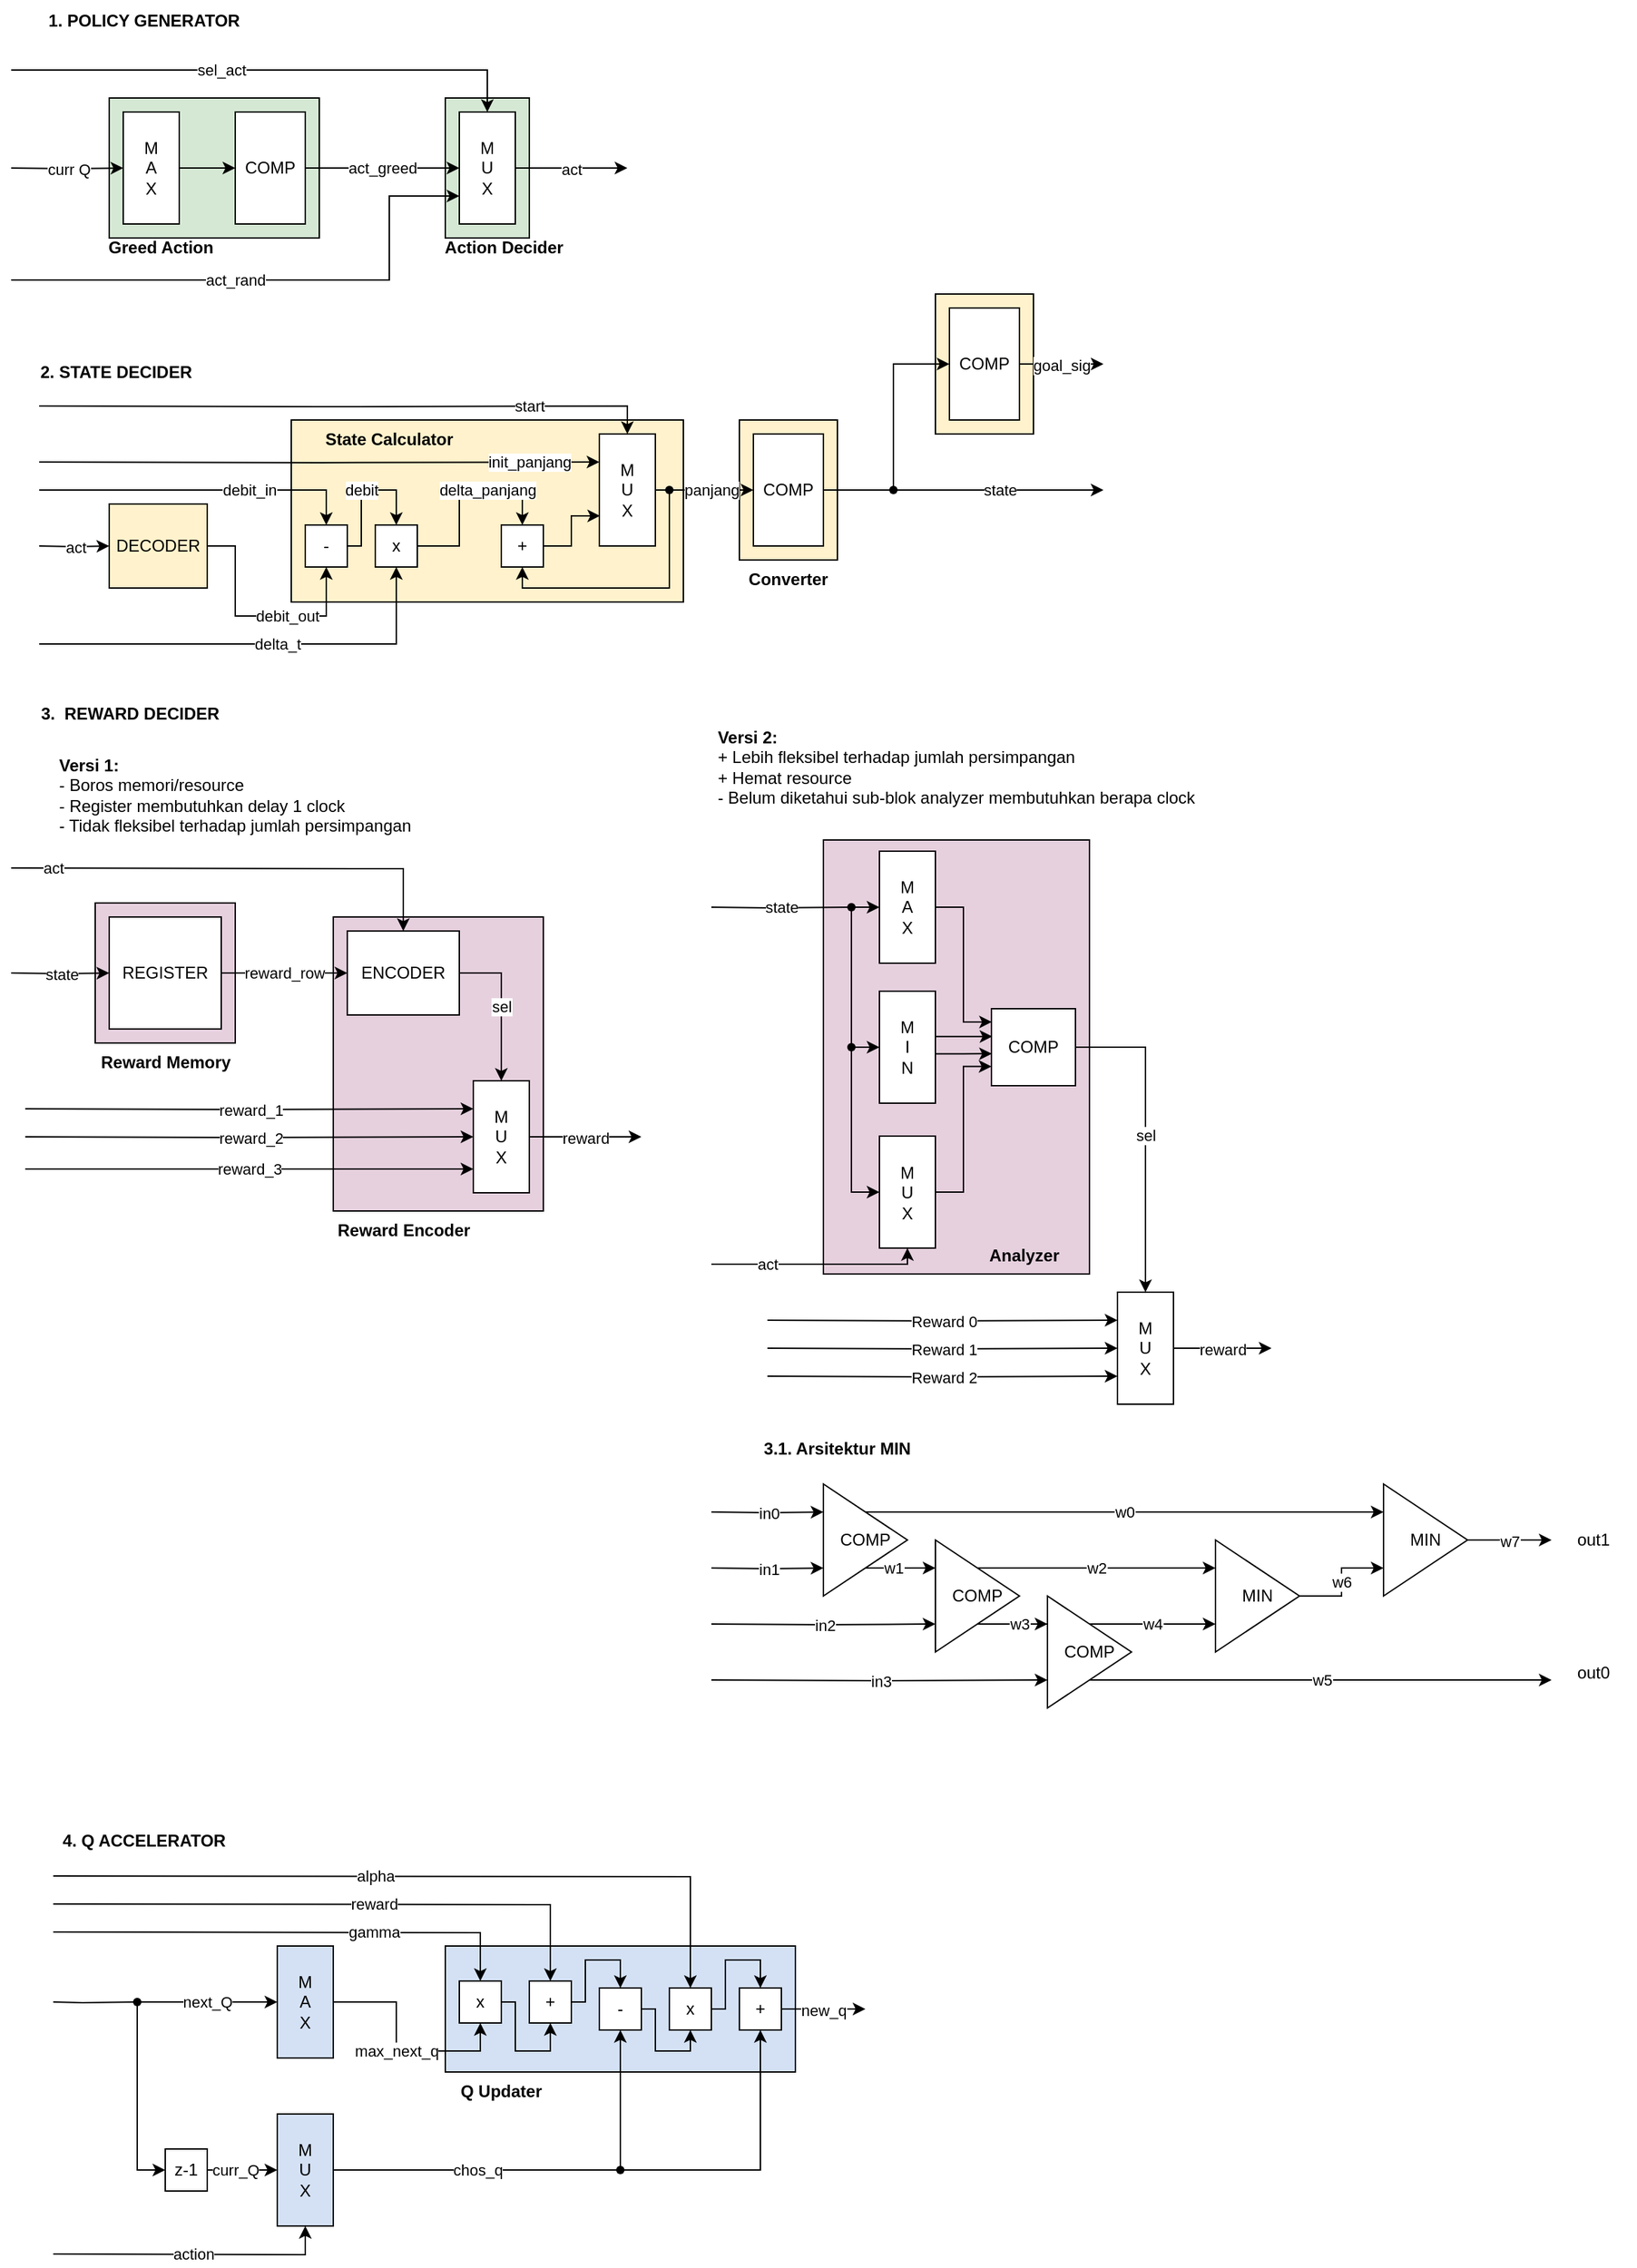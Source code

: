<mxfile version="16.6.5" type="github" pages="2">
  <diagram id="ibiOQKyL-mADjhCVZYJ8" name="Sub-System">
    <mxGraphModel dx="1065" dy="456" grid="1" gridSize="10" guides="1" tooltips="1" connect="1" arrows="1" fold="1" page="1" pageScale="1" pageWidth="850" pageHeight="1100" math="0" shadow="0">
      <root>
        <mxCell id="0" />
        <mxCell id="1" parent="0" />
        <mxCell id="RxYKYdI8n64CIUrCkolP-7" value="" style="rounded=0;whiteSpace=wrap;html=1;fillColor=#FFF2CC;" vertex="1" parent="1">
          <mxGeometry x="680" y="250" width="70" height="100" as="geometry" />
        </mxCell>
        <mxCell id="RxYKYdI8n64CIUrCkolP-11" value="goal_sig" style="edgeStyle=orthogonalEdgeStyle;rounded=0;orthogonalLoop=1;jettySize=auto;html=1;" edge="1" parent="1" source="RxYKYdI8n64CIUrCkolP-8">
          <mxGeometry relative="1" as="geometry">
            <mxPoint x="800" y="300" as="targetPoint" />
          </mxGeometry>
        </mxCell>
        <mxCell id="RxYKYdI8n64CIUrCkolP-8" value="COMP" style="rounded=0;whiteSpace=wrap;html=1;" vertex="1" parent="1">
          <mxGeometry x="690" y="260" width="50" height="80" as="geometry" />
        </mxCell>
        <mxCell id="8x604wCygLvyvU7YE64j-14" value="" style="rounded=0;whiteSpace=wrap;html=1;fillColor=#E6D0DE;" parent="1" vertex="1">
          <mxGeometry x="600" y="640" width="190" height="310" as="geometry" />
        </mxCell>
        <mxCell id="8Y_S_hFf_7bJ75hY1ZtG-148" value="" style="rounded=0;whiteSpace=wrap;html=1;fillColor=#D4E1F5;" parent="1" vertex="1">
          <mxGeometry x="330" y="1430" width="250" height="90" as="geometry" />
        </mxCell>
        <mxCell id="8Y_S_hFf_7bJ75hY1ZtG-110" value="" style="rounded=0;whiteSpace=wrap;html=1;fillColor=#E6D0DE;" parent="1" vertex="1">
          <mxGeometry x="250" y="695" width="150" height="210" as="geometry" />
        </mxCell>
        <mxCell id="8Y_S_hFf_7bJ75hY1ZtG-94" value="" style="rounded=0;whiteSpace=wrap;html=1;fillColor=#E6D0DE;" parent="1" vertex="1">
          <mxGeometry x="80" y="685" width="100" height="100" as="geometry" />
        </mxCell>
        <mxCell id="8Y_S_hFf_7bJ75hY1ZtG-90" value="" style="rounded=0;whiteSpace=wrap;html=1;fillColor=#FFF2CC;" parent="1" vertex="1">
          <mxGeometry x="540" y="340" width="70" height="100" as="geometry" />
        </mxCell>
        <mxCell id="8Y_S_hFf_7bJ75hY1ZtG-87" value="" style="rounded=0;whiteSpace=wrap;html=1;fillColor=#FFF2CC;" parent="1" vertex="1">
          <mxGeometry x="220" y="340" width="280" height="130" as="geometry" />
        </mxCell>
        <mxCell id="8Y_S_hFf_7bJ75hY1ZtG-8" value="" style="rounded=0;whiteSpace=wrap;html=1;fillColor=#D5E8D4;" parent="1" vertex="1">
          <mxGeometry x="330" y="110" width="60" height="100" as="geometry" />
        </mxCell>
        <mxCell id="8Y_S_hFf_7bJ75hY1ZtG-7" value="" style="rounded=0;whiteSpace=wrap;html=1;fillColor=#D5E8D4;" parent="1" vertex="1">
          <mxGeometry x="90" y="110" width="150" height="100" as="geometry" />
        </mxCell>
        <mxCell id="8Y_S_hFf_7bJ75hY1ZtG-1" value="1. POLICY GENERATOR" style="text;html=1;strokeColor=none;fillColor=none;align=center;verticalAlign=middle;whiteSpace=wrap;rounded=0;fontStyle=1" parent="1" vertex="1">
          <mxGeometry x="40" y="40" width="150" height="30" as="geometry" />
        </mxCell>
        <mxCell id="8Y_S_hFf_7bJ75hY1ZtG-5" value="" style="edgeStyle=orthogonalEdgeStyle;rounded=0;orthogonalLoop=1;jettySize=auto;html=1;" parent="1" source="8Y_S_hFf_7bJ75hY1ZtG-2" target="8Y_S_hFf_7bJ75hY1ZtG-3" edge="1">
          <mxGeometry relative="1" as="geometry" />
        </mxCell>
        <mxCell id="8Y_S_hFf_7bJ75hY1ZtG-2" value="M&lt;br&gt;A&lt;br&gt;X" style="rounded=0;whiteSpace=wrap;html=1;" parent="1" vertex="1">
          <mxGeometry x="100" y="120" width="40" height="80" as="geometry" />
        </mxCell>
        <mxCell id="8Y_S_hFf_7bJ75hY1ZtG-6" value="act_greed" style="edgeStyle=orthogonalEdgeStyle;rounded=0;orthogonalLoop=1;jettySize=auto;html=1;" parent="1" source="8Y_S_hFf_7bJ75hY1ZtG-3" target="8Y_S_hFf_7bJ75hY1ZtG-4" edge="1">
          <mxGeometry relative="1" as="geometry" />
        </mxCell>
        <mxCell id="8Y_S_hFf_7bJ75hY1ZtG-3" value="COMP" style="rounded=0;whiteSpace=wrap;html=1;" parent="1" vertex="1">
          <mxGeometry x="180" y="120" width="50" height="80" as="geometry" />
        </mxCell>
        <mxCell id="8Y_S_hFf_7bJ75hY1ZtG-14" value="act" style="edgeStyle=orthogonalEdgeStyle;rounded=0;orthogonalLoop=1;jettySize=auto;html=1;" parent="1" source="8Y_S_hFf_7bJ75hY1ZtG-4" edge="1">
          <mxGeometry relative="1" as="geometry">
            <mxPoint x="460" y="160" as="targetPoint" />
          </mxGeometry>
        </mxCell>
        <mxCell id="8Y_S_hFf_7bJ75hY1ZtG-4" value="M&lt;br&gt;U&lt;br&gt;X" style="rounded=0;whiteSpace=wrap;html=1;" parent="1" vertex="1">
          <mxGeometry x="340" y="120" width="40" height="80" as="geometry" />
        </mxCell>
        <mxCell id="8Y_S_hFf_7bJ75hY1ZtG-11" value="curr Q" style="edgeStyle=orthogonalEdgeStyle;rounded=0;orthogonalLoop=1;jettySize=auto;html=1;entryX=0;entryY=0.5;entryDx=0;entryDy=0;" parent="1" target="8Y_S_hFf_7bJ75hY1ZtG-2" edge="1">
          <mxGeometry relative="1" as="geometry">
            <mxPoint x="20" y="160" as="sourcePoint" />
          </mxGeometry>
        </mxCell>
        <mxCell id="8Y_S_hFf_7bJ75hY1ZtG-15" value="&lt;b&gt;Greed Action&lt;/b&gt;" style="text;html=1;strokeColor=none;fillColor=none;align=center;verticalAlign=middle;whiteSpace=wrap;rounded=0;" parent="1" vertex="1">
          <mxGeometry x="87" y="204" width="80" height="26" as="geometry" />
        </mxCell>
        <mxCell id="8Y_S_hFf_7bJ75hY1ZtG-16" value="&lt;b&gt;Action Decider&lt;/b&gt;" style="text;html=1;strokeColor=none;fillColor=none;align=center;verticalAlign=middle;whiteSpace=wrap;rounded=0;" parent="1" vertex="1">
          <mxGeometry x="322" y="203" width="100" height="27" as="geometry" />
        </mxCell>
        <mxCell id="8Y_S_hFf_7bJ75hY1ZtG-18" value="sel_act" style="edgeStyle=orthogonalEdgeStyle;rounded=0;orthogonalLoop=1;jettySize=auto;html=1;entryX=0.5;entryY=0;entryDx=0;entryDy=0;" parent="1" target="8Y_S_hFf_7bJ75hY1ZtG-4" edge="1">
          <mxGeometry x="-0.189" relative="1" as="geometry">
            <mxPoint x="20" y="90" as="sourcePoint" />
            <Array as="points">
              <mxPoint x="20" y="90" />
              <mxPoint x="360" y="90" />
            </Array>
            <mxPoint as="offset" />
          </mxGeometry>
        </mxCell>
        <mxCell id="8Y_S_hFf_7bJ75hY1ZtG-20" value="act_rand" style="edgeStyle=orthogonalEdgeStyle;rounded=0;orthogonalLoop=1;jettySize=auto;html=1;entryX=0;entryY=0.75;entryDx=0;entryDy=0;" parent="1" target="8Y_S_hFf_7bJ75hY1ZtG-4" edge="1">
          <mxGeometry x="-0.158" relative="1" as="geometry">
            <mxPoint x="20" y="240" as="sourcePoint" />
            <Array as="points">
              <mxPoint x="20" y="240" />
              <mxPoint x="290" y="240" />
              <mxPoint x="290" y="180" />
            </Array>
            <mxPoint as="offset" />
          </mxGeometry>
        </mxCell>
        <mxCell id="8Y_S_hFf_7bJ75hY1ZtG-24" value="2. STATE DECIDER" style="text;html=1;strokeColor=none;fillColor=none;align=center;verticalAlign=middle;whiteSpace=wrap;rounded=0;fontStyle=1" parent="1" vertex="1">
          <mxGeometry x="20" y="291" width="150" height="30" as="geometry" />
        </mxCell>
        <mxCell id="8Y_S_hFf_7bJ75hY1ZtG-39" value="debit_out" style="edgeStyle=orthogonalEdgeStyle;rounded=0;orthogonalLoop=1;jettySize=auto;html=1;entryX=0.5;entryY=1;entryDx=0;entryDy=0;" parent="1" source="8Y_S_hFf_7bJ75hY1ZtG-36" target="8Y_S_hFf_7bJ75hY1ZtG-38" edge="1">
          <mxGeometry x="0.25" relative="1" as="geometry">
            <Array as="points">
              <mxPoint x="180" y="430" />
              <mxPoint x="180" y="480" />
              <mxPoint x="245" y="480" />
            </Array>
            <mxPoint as="offset" />
          </mxGeometry>
        </mxCell>
        <mxCell id="8Y_S_hFf_7bJ75hY1ZtG-36" value="DECODER" style="rounded=0;whiteSpace=wrap;html=1;fillColor=#FFF2CC;" parent="1" vertex="1">
          <mxGeometry x="90" y="400" width="70" height="60" as="geometry" />
        </mxCell>
        <mxCell id="8Y_S_hFf_7bJ75hY1ZtG-54" value="delta_panjang" style="edgeStyle=orthogonalEdgeStyle;rounded=0;orthogonalLoop=1;jettySize=auto;html=1;entryX=0.5;entryY=0;entryDx=0;entryDy=0;" parent="1" source="8Y_S_hFf_7bJ75hY1ZtG-37" target="8Y_S_hFf_7bJ75hY1ZtG-53" edge="1">
          <mxGeometry x="0.286" relative="1" as="geometry">
            <Array as="points">
              <mxPoint x="340" y="430" />
              <mxPoint x="340" y="390" />
              <mxPoint x="385" y="390" />
            </Array>
            <mxPoint as="offset" />
          </mxGeometry>
        </mxCell>
        <mxCell id="8Y_S_hFf_7bJ75hY1ZtG-37" value="x" style="rounded=0;whiteSpace=wrap;html=1;fillColor=#FFFFFF;" parent="1" vertex="1">
          <mxGeometry x="280" y="415" width="30" height="30" as="geometry" />
        </mxCell>
        <mxCell id="8Y_S_hFf_7bJ75hY1ZtG-42" value="debit" style="edgeStyle=orthogonalEdgeStyle;rounded=0;orthogonalLoop=1;jettySize=auto;html=1;" parent="1" source="8Y_S_hFf_7bJ75hY1ZtG-38" target="8Y_S_hFf_7bJ75hY1ZtG-37" edge="1">
          <mxGeometry relative="1" as="geometry">
            <Array as="points">
              <mxPoint x="270" y="430" />
              <mxPoint x="270" y="390" />
              <mxPoint x="295" y="390" />
            </Array>
          </mxGeometry>
        </mxCell>
        <mxCell id="8Y_S_hFf_7bJ75hY1ZtG-38" value="-" style="rounded=0;whiteSpace=wrap;html=1;fillColor=#FFFFFF;" parent="1" vertex="1">
          <mxGeometry x="230" y="415" width="30" height="30" as="geometry" />
        </mxCell>
        <mxCell id="8Y_S_hFf_7bJ75hY1ZtG-41" value="debit_in" style="edgeStyle=orthogonalEdgeStyle;rounded=0;orthogonalLoop=1;jettySize=auto;html=1;entryX=0.5;entryY=0;entryDx=0;entryDy=0;" parent="1" target="8Y_S_hFf_7bJ75hY1ZtG-38" edge="1">
          <mxGeometry x="0.304" relative="1" as="geometry">
            <mxPoint x="40" y="390" as="sourcePoint" />
            <mxPoint x="245" y="400" as="targetPoint" />
            <Array as="points">
              <mxPoint x="40" y="390" />
              <mxPoint x="245" y="390" />
            </Array>
            <mxPoint as="offset" />
          </mxGeometry>
        </mxCell>
        <mxCell id="8Y_S_hFf_7bJ75hY1ZtG-44" value="delta_t" style="edgeStyle=orthogonalEdgeStyle;rounded=0;orthogonalLoop=1;jettySize=auto;html=1;entryX=0.5;entryY=1;entryDx=0;entryDy=0;" parent="1" target="8Y_S_hFf_7bJ75hY1ZtG-37" edge="1">
          <mxGeometry x="0.097" relative="1" as="geometry">
            <mxPoint x="40" y="500" as="sourcePoint" />
            <Array as="points">
              <mxPoint x="40" y="500" />
              <mxPoint x="295" y="500" />
            </Array>
            <mxPoint as="offset" />
          </mxGeometry>
        </mxCell>
        <mxCell id="8Y_S_hFf_7bJ75hY1ZtG-57" value="" style="edgeStyle=orthogonalEdgeStyle;rounded=0;orthogonalLoop=1;jettySize=auto;html=1;endArrow=none;html=1;rounded=0;exitX=1;exitY=0.5;exitDx=0;exitDy=0;" parent="1" source="8Y_S_hFf_7bJ75hY1ZtG-45" target="8Y_S_hFf_7bJ75hY1ZtG-56" edge="1">
          <mxGeometry x="0.429" relative="1" as="geometry">
            <mxPoint x="466" y="390.012" as="sourcePoint" />
            <mxPoint x="511" y="390" as="targetPoint" />
            <mxPoint as="offset" />
          </mxGeometry>
        </mxCell>
        <mxCell id="8Y_S_hFf_7bJ75hY1ZtG-45" value="M&lt;br&gt;U&lt;br&gt;X" style="rounded=0;whiteSpace=wrap;html=1;fillColor=#FFFFFF;" parent="1" vertex="1">
          <mxGeometry x="440" y="350" width="40" height="80" as="geometry" />
        </mxCell>
        <mxCell id="8Y_S_hFf_7bJ75hY1ZtG-48" value="init_panjang" style="edgeStyle=orthogonalEdgeStyle;rounded=0;orthogonalLoop=1;jettySize=auto;html=1;entryX=0;entryY=0.25;entryDx=0;entryDy=0;" parent="1" target="8Y_S_hFf_7bJ75hY1ZtG-45" edge="1">
          <mxGeometry x="0.75" relative="1" as="geometry">
            <mxPoint x="40" y="370" as="sourcePoint" />
            <mxPoint as="offset" />
          </mxGeometry>
        </mxCell>
        <mxCell id="8Y_S_hFf_7bJ75hY1ZtG-50" value="act" style="edgeStyle=orthogonalEdgeStyle;rounded=0;orthogonalLoop=1;jettySize=auto;html=1;" parent="1" target="8Y_S_hFf_7bJ75hY1ZtG-36" edge="1">
          <mxGeometry relative="1" as="geometry">
            <mxPoint x="40.0" y="430" as="sourcePoint" />
          </mxGeometry>
        </mxCell>
        <mxCell id="8Y_S_hFf_7bJ75hY1ZtG-52" value="start" style="edgeStyle=orthogonalEdgeStyle;rounded=0;orthogonalLoop=1;jettySize=auto;html=1;entryX=0.5;entryY=0;entryDx=0;entryDy=0;" parent="1" target="8Y_S_hFf_7bJ75hY1ZtG-45" edge="1">
          <mxGeometry x="0.591" relative="1" as="geometry">
            <mxPoint x="40" y="330" as="sourcePoint" />
            <mxPoint as="offset" />
          </mxGeometry>
        </mxCell>
        <mxCell id="8Y_S_hFf_7bJ75hY1ZtG-66" style="edgeStyle=orthogonalEdgeStyle;rounded=0;orthogonalLoop=1;jettySize=auto;html=1;entryX=0.013;entryY=0.731;entryDx=0;entryDy=0;entryPerimeter=0;" parent="1" source="8Y_S_hFf_7bJ75hY1ZtG-53" target="8Y_S_hFf_7bJ75hY1ZtG-45" edge="1">
          <mxGeometry relative="1" as="geometry">
            <Array as="points">
              <mxPoint x="420" y="430" />
              <mxPoint x="420" y="408" />
            </Array>
          </mxGeometry>
        </mxCell>
        <mxCell id="8Y_S_hFf_7bJ75hY1ZtG-53" value="+" style="rounded=0;whiteSpace=wrap;html=1;fillColor=#FFFFFF;" parent="1" vertex="1">
          <mxGeometry x="370" y="415" width="30" height="30" as="geometry" />
        </mxCell>
        <mxCell id="8Y_S_hFf_7bJ75hY1ZtG-58" style="edgeStyle=orthogonalEdgeStyle;rounded=0;orthogonalLoop=1;jettySize=auto;html=1;entryX=0.5;entryY=1;entryDx=0;entryDy=0;" parent="1" source="8Y_S_hFf_7bJ75hY1ZtG-56" target="8Y_S_hFf_7bJ75hY1ZtG-53" edge="1">
          <mxGeometry relative="1" as="geometry">
            <Array as="points">
              <mxPoint x="490" y="460" />
              <mxPoint x="385" y="460" />
            </Array>
          </mxGeometry>
        </mxCell>
        <mxCell id="8Y_S_hFf_7bJ75hY1ZtG-59" value="panjang" style="edgeStyle=orthogonalEdgeStyle;rounded=0;orthogonalLoop=1;jettySize=auto;html=1;entryX=0;entryY=0.5;entryDx=0;entryDy=0;" parent="1" source="8Y_S_hFf_7bJ75hY1ZtG-56" target="8Y_S_hFf_7bJ75hY1ZtG-89" edge="1">
          <mxGeometry relative="1" as="geometry">
            <mxPoint x="560" y="390" as="targetPoint" />
            <mxPoint as="offset" />
          </mxGeometry>
        </mxCell>
        <mxCell id="8Y_S_hFf_7bJ75hY1ZtG-56" value="" style="shape=waypoint;sketch=0;fillStyle=solid;size=6;pointerEvents=1;points=[];fillColor=none;resizable=0;rotatable=0;perimeter=centerPerimeter;snapToPoint=1;" parent="1" vertex="1">
          <mxGeometry x="470" y="370" width="40" height="40" as="geometry" />
        </mxCell>
        <mxCell id="8Y_S_hFf_7bJ75hY1ZtG-86" value="3.&amp;nbsp; REWARD DECIDER" style="text;html=1;strokeColor=none;fillColor=none;align=center;verticalAlign=middle;whiteSpace=wrap;rounded=0;fontStyle=1" parent="1" vertex="1">
          <mxGeometry x="30" y="535" width="150" height="30" as="geometry" />
        </mxCell>
        <mxCell id="8Y_S_hFf_7bJ75hY1ZtG-88" value="&lt;b&gt;State Calculator&lt;/b&gt;" style="text;html=1;strokeColor=none;fillColor=none;align=center;verticalAlign=middle;whiteSpace=wrap;rounded=0;" parent="1" vertex="1">
          <mxGeometry x="220" y="340" width="140" height="27" as="geometry" />
        </mxCell>
        <mxCell id="8Y_S_hFf_7bJ75hY1ZtG-91" value="state" style="edgeStyle=orthogonalEdgeStyle;rounded=0;orthogonalLoop=1;jettySize=auto;html=1;startArrow=none;" parent="1" source="RxYKYdI8n64CIUrCkolP-1" edge="1">
          <mxGeometry relative="1" as="geometry">
            <mxPoint x="800" y="390" as="targetPoint" />
          </mxGeometry>
        </mxCell>
        <mxCell id="8Y_S_hFf_7bJ75hY1ZtG-89" value="COMP" style="rounded=0;whiteSpace=wrap;html=1;" parent="1" vertex="1">
          <mxGeometry x="550" y="350" width="50" height="80" as="geometry" />
        </mxCell>
        <mxCell id="8Y_S_hFf_7bJ75hY1ZtG-92" value="&lt;b&gt;Converter&lt;/b&gt;" style="text;html=1;strokeColor=none;fillColor=none;align=center;verticalAlign=middle;whiteSpace=wrap;rounded=0;" parent="1" vertex="1">
          <mxGeometry x="540" y="440" width="70" height="27" as="geometry" />
        </mxCell>
        <mxCell id="8Y_S_hFf_7bJ75hY1ZtG-99" value="reward_row" style="edgeStyle=orthogonalEdgeStyle;rounded=0;orthogonalLoop=1;jettySize=auto;html=1;entryX=0;entryY=0.5;entryDx=0;entryDy=0;" parent="1" source="8Y_S_hFf_7bJ75hY1ZtG-93" target="8Y_S_hFf_7bJ75hY1ZtG-98" edge="1">
          <mxGeometry relative="1" as="geometry" />
        </mxCell>
        <mxCell id="8Y_S_hFf_7bJ75hY1ZtG-93" value="REGISTER" style="rounded=0;whiteSpace=wrap;html=1;fillColor=#FFFFFF;" parent="1" vertex="1">
          <mxGeometry x="90" y="695" width="80" height="80" as="geometry" />
        </mxCell>
        <mxCell id="8Y_S_hFf_7bJ75hY1ZtG-95" value="&lt;b&gt;Reward Memory&lt;/b&gt;" style="text;html=1;strokeColor=none;fillColor=none;align=center;verticalAlign=middle;whiteSpace=wrap;rounded=0;" parent="1" vertex="1">
          <mxGeometry x="76.5" y="785" width="107" height="27" as="geometry" />
        </mxCell>
        <mxCell id="8Y_S_hFf_7bJ75hY1ZtG-97" value="state" style="edgeStyle=orthogonalEdgeStyle;rounded=0;orthogonalLoop=1;jettySize=auto;html=1;entryX=0;entryY=0.5;entryDx=0;entryDy=0;" parent="1" target="8Y_S_hFf_7bJ75hY1ZtG-93" edge="1">
          <mxGeometry relative="1" as="geometry">
            <mxPoint x="20" y="735" as="sourcePoint" />
          </mxGeometry>
        </mxCell>
        <mxCell id="8Y_S_hFf_7bJ75hY1ZtG-102" value="sel" style="edgeStyle=orthogonalEdgeStyle;rounded=0;orthogonalLoop=1;jettySize=auto;html=1;entryX=0.5;entryY=0;entryDx=0;entryDy=0;" parent="1" source="8Y_S_hFf_7bJ75hY1ZtG-98" target="8Y_S_hFf_7bJ75hY1ZtG-101" edge="1">
          <mxGeometry relative="1" as="geometry" />
        </mxCell>
        <mxCell id="8Y_S_hFf_7bJ75hY1ZtG-98" value="ENCODER" style="rounded=0;whiteSpace=wrap;html=1;fillColor=#FFFFFF;" parent="1" vertex="1">
          <mxGeometry x="260" y="705" width="80" height="60" as="geometry" />
        </mxCell>
        <mxCell id="8Y_S_hFf_7bJ75hY1ZtG-109" value="reward" style="edgeStyle=orthogonalEdgeStyle;rounded=0;orthogonalLoop=1;jettySize=auto;html=1;" parent="1" source="8Y_S_hFf_7bJ75hY1ZtG-101" edge="1">
          <mxGeometry relative="1" as="geometry">
            <mxPoint x="470" y="852" as="targetPoint" />
          </mxGeometry>
        </mxCell>
        <mxCell id="8Y_S_hFf_7bJ75hY1ZtG-101" value="M&lt;br&gt;U&lt;br&gt;X" style="rounded=0;whiteSpace=wrap;html=1;fillColor=#FFFFFF;" parent="1" vertex="1">
          <mxGeometry x="350" y="812" width="40" height="80" as="geometry" />
        </mxCell>
        <mxCell id="8Y_S_hFf_7bJ75hY1ZtG-105" value="reward_1" style="edgeStyle=orthogonalEdgeStyle;rounded=0;orthogonalLoop=1;jettySize=auto;html=1;entryX=0;entryY=0.25;entryDx=0;entryDy=0;exitX=0.418;exitY=0.418;exitDx=0;exitDy=0;exitPerimeter=0;" parent="1" target="8Y_S_hFf_7bJ75hY1ZtG-101" edge="1">
          <mxGeometry relative="1" as="geometry">
            <mxPoint x="30" y="832" as="sourcePoint" />
          </mxGeometry>
        </mxCell>
        <mxCell id="8Y_S_hFf_7bJ75hY1ZtG-106" value="reward_2" style="edgeStyle=orthogonalEdgeStyle;rounded=0;orthogonalLoop=1;jettySize=auto;html=1;entryX=0;entryY=0.5;entryDx=0;entryDy=0;" parent="1" target="8Y_S_hFf_7bJ75hY1ZtG-101" edge="1">
          <mxGeometry relative="1" as="geometry">
            <mxPoint x="30" y="852" as="sourcePoint" />
            <mxPoint x="320" y="852" as="targetPoint" />
          </mxGeometry>
        </mxCell>
        <mxCell id="8Y_S_hFf_7bJ75hY1ZtG-108" value="reward_3" style="edgeStyle=orthogonalEdgeStyle;rounded=0;orthogonalLoop=1;jettySize=auto;html=1;" parent="1" edge="1">
          <mxGeometry relative="1" as="geometry">
            <mxPoint x="30" y="875" as="sourcePoint" />
            <mxPoint x="350" y="875" as="targetPoint" />
          </mxGeometry>
        </mxCell>
        <mxCell id="8Y_S_hFf_7bJ75hY1ZtG-111" value="&lt;b&gt;Reward Encoder&lt;/b&gt;" style="text;html=1;strokeColor=none;fillColor=none;align=center;verticalAlign=middle;whiteSpace=wrap;rounded=0;" parent="1" vertex="1">
          <mxGeometry x="246.5" y="905" width="107" height="27" as="geometry" />
        </mxCell>
        <mxCell id="8Y_S_hFf_7bJ75hY1ZtG-114" value="act" style="edgeStyle=orthogonalEdgeStyle;rounded=0;orthogonalLoop=1;jettySize=auto;html=1;" parent="1" target="8Y_S_hFf_7bJ75hY1ZtG-98" edge="1">
          <mxGeometry x="-0.815" relative="1" as="geometry">
            <mxPoint x="20" y="660" as="sourcePoint" />
            <mxPoint as="offset" />
          </mxGeometry>
        </mxCell>
        <mxCell id="8Y_S_hFf_7bJ75hY1ZtG-115" value="4. Q ACCELERATOR" style="text;html=1;strokeColor=none;fillColor=none;align=center;verticalAlign=middle;whiteSpace=wrap;rounded=0;fontStyle=1" parent="1" vertex="1">
          <mxGeometry x="40" y="1340" width="150" height="30" as="geometry" />
        </mxCell>
        <mxCell id="8Y_S_hFf_7bJ75hY1ZtG-126" value="max_next_q" style="edgeStyle=orthogonalEdgeStyle;rounded=0;orthogonalLoop=1;jettySize=auto;html=1;entryX=0.5;entryY=1;entryDx=0;entryDy=0;" parent="1" source="8Y_S_hFf_7bJ75hY1ZtG-117" target="8Y_S_hFf_7bJ75hY1ZtG-124" edge="1">
          <mxGeometry relative="1" as="geometry" />
        </mxCell>
        <mxCell id="8Y_S_hFf_7bJ75hY1ZtG-117" value="M&lt;br&gt;A&lt;br&gt;X" style="rounded=0;whiteSpace=wrap;html=1;fillColor=#D4E1F5;" parent="1" vertex="1">
          <mxGeometry x="210" y="1430" width="40" height="80" as="geometry" />
        </mxCell>
        <mxCell id="8Y_S_hFf_7bJ75hY1ZtG-135" value="" style="edgeStyle=orthogonalEdgeStyle;rounded=0;orthogonalLoop=1;jettySize=auto;html=1;entryX=0.5;entryY=1;entryDx=0;entryDy=0;startArrow=none;" parent="1" source="8Y_S_hFf_7bJ75hY1ZtG-143" target="8Y_S_hFf_7bJ75hY1ZtG-133" edge="1">
          <mxGeometry relative="1" as="geometry" />
        </mxCell>
        <mxCell id="8Y_S_hFf_7bJ75hY1ZtG-118" value="M&lt;br&gt;U&lt;br&gt;X" style="rounded=0;whiteSpace=wrap;html=1;fillColor=#D4E1F5;" parent="1" vertex="1">
          <mxGeometry x="210" y="1550" width="40" height="80" as="geometry" />
        </mxCell>
        <mxCell id="8Y_S_hFf_7bJ75hY1ZtG-123" value="curr_Q" style="edgeStyle=orthogonalEdgeStyle;rounded=0;orthogonalLoop=1;jettySize=auto;html=1;entryX=0;entryY=0.5;entryDx=0;entryDy=0;" parent="1" source="8Y_S_hFf_7bJ75hY1ZtG-119" target="8Y_S_hFf_7bJ75hY1ZtG-118" edge="1">
          <mxGeometry x="-0.2" relative="1" as="geometry">
            <mxPoint as="offset" />
          </mxGeometry>
        </mxCell>
        <mxCell id="8Y_S_hFf_7bJ75hY1ZtG-119" value="z-1" style="rounded=0;whiteSpace=wrap;html=1;fillColor=#FFFFFF;" parent="1" vertex="1">
          <mxGeometry x="130" y="1575" width="30" height="30" as="geometry" />
        </mxCell>
        <mxCell id="8Y_S_hFf_7bJ75hY1ZtG-121" value="next_Q" style="edgeStyle=orthogonalEdgeStyle;rounded=0;orthogonalLoop=1;jettySize=auto;html=1;" parent="1" source="8Y_S_hFf_7bJ75hY1ZtG-120" target="8Y_S_hFf_7bJ75hY1ZtG-117" edge="1">
          <mxGeometry relative="1" as="geometry" />
        </mxCell>
        <mxCell id="8Y_S_hFf_7bJ75hY1ZtG-122" style="edgeStyle=orthogonalEdgeStyle;rounded=0;orthogonalLoop=1;jettySize=auto;html=1;entryX=0;entryY=0.5;entryDx=0;entryDy=0;" parent="1" source="8Y_S_hFf_7bJ75hY1ZtG-120" target="8Y_S_hFf_7bJ75hY1ZtG-119" edge="1">
          <mxGeometry relative="1" as="geometry" />
        </mxCell>
        <mxCell id="8Y_S_hFf_7bJ75hY1ZtG-120" value="" style="shape=waypoint;sketch=0;fillStyle=solid;size=6;pointerEvents=1;points=[];fillColor=none;resizable=0;rotatable=0;perimeter=centerPerimeter;snapToPoint=1;" parent="1" vertex="1">
          <mxGeometry x="90" y="1450" width="40" height="40" as="geometry" />
        </mxCell>
        <mxCell id="8Y_S_hFf_7bJ75hY1ZtG-130" style="edgeStyle=orthogonalEdgeStyle;rounded=0;orthogonalLoop=1;jettySize=auto;html=1;entryX=0.5;entryY=1;entryDx=0;entryDy=0;" parent="1" source="8Y_S_hFf_7bJ75hY1ZtG-124" target="8Y_S_hFf_7bJ75hY1ZtG-129" edge="1">
          <mxGeometry relative="1" as="geometry">
            <Array as="points">
              <mxPoint x="380" y="1470" />
              <mxPoint x="380" y="1505" />
              <mxPoint x="405" y="1505" />
            </Array>
          </mxGeometry>
        </mxCell>
        <mxCell id="8Y_S_hFf_7bJ75hY1ZtG-124" value="x" style="rounded=0;whiteSpace=wrap;html=1;fillColor=#FFFFFF;" parent="1" vertex="1">
          <mxGeometry x="340" y="1455" width="30" height="30" as="geometry" />
        </mxCell>
        <mxCell id="8Y_S_hFf_7bJ75hY1ZtG-128" value="gamma" style="edgeStyle=orthogonalEdgeStyle;rounded=0;orthogonalLoop=1;jettySize=auto;html=1;" parent="1" target="8Y_S_hFf_7bJ75hY1ZtG-124" edge="1">
          <mxGeometry x="0.353" relative="1" as="geometry">
            <mxPoint x="50" y="1420" as="sourcePoint" />
            <mxPoint as="offset" />
          </mxGeometry>
        </mxCell>
        <mxCell id="8Y_S_hFf_7bJ75hY1ZtG-134" style="edgeStyle=orthogonalEdgeStyle;rounded=0;orthogonalLoop=1;jettySize=auto;html=1;entryX=0.5;entryY=0;entryDx=0;entryDy=0;" parent="1" source="8Y_S_hFf_7bJ75hY1ZtG-129" target="8Y_S_hFf_7bJ75hY1ZtG-133" edge="1">
          <mxGeometry relative="1" as="geometry">
            <Array as="points">
              <mxPoint x="430" y="1470" />
              <mxPoint x="430" y="1440" />
              <mxPoint x="455" y="1440" />
            </Array>
          </mxGeometry>
        </mxCell>
        <mxCell id="8Y_S_hFf_7bJ75hY1ZtG-129" value="+" style="rounded=0;whiteSpace=wrap;html=1;fillColor=#FFFFFF;" parent="1" vertex="1">
          <mxGeometry x="390" y="1455" width="30" height="30" as="geometry" />
        </mxCell>
        <mxCell id="8Y_S_hFf_7bJ75hY1ZtG-132" value="reward" style="edgeStyle=orthogonalEdgeStyle;rounded=0;orthogonalLoop=1;jettySize=auto;html=1;entryX=0.5;entryY=0;entryDx=0;entryDy=0;" parent="1" target="8Y_S_hFf_7bJ75hY1ZtG-129" edge="1">
          <mxGeometry x="0.122" relative="1" as="geometry">
            <mxPoint x="50" y="1400" as="sourcePoint" />
            <mxPoint as="offset" />
          </mxGeometry>
        </mxCell>
        <mxCell id="8Y_S_hFf_7bJ75hY1ZtG-138" style="edgeStyle=orthogonalEdgeStyle;rounded=0;orthogonalLoop=1;jettySize=auto;html=1;entryX=0.5;entryY=1;entryDx=0;entryDy=0;" parent="1" source="8Y_S_hFf_7bJ75hY1ZtG-133" target="8Y_S_hFf_7bJ75hY1ZtG-136" edge="1">
          <mxGeometry relative="1" as="geometry">
            <Array as="points">
              <mxPoint x="480" y="1475" />
              <mxPoint x="480" y="1505" />
              <mxPoint x="505" y="1505" />
            </Array>
          </mxGeometry>
        </mxCell>
        <mxCell id="8Y_S_hFf_7bJ75hY1ZtG-133" value="-" style="rounded=0;whiteSpace=wrap;html=1;fillColor=#FFFFFF;" parent="1" vertex="1">
          <mxGeometry x="440" y="1460" width="30" height="30" as="geometry" />
        </mxCell>
        <mxCell id="8Y_S_hFf_7bJ75hY1ZtG-142" style="edgeStyle=orthogonalEdgeStyle;rounded=0;orthogonalLoop=1;jettySize=auto;html=1;entryX=0.5;entryY=0;entryDx=0;entryDy=0;" parent="1" source="8Y_S_hFf_7bJ75hY1ZtG-136" target="8Y_S_hFf_7bJ75hY1ZtG-141" edge="1">
          <mxGeometry relative="1" as="geometry">
            <Array as="points">
              <mxPoint x="530" y="1475" />
              <mxPoint x="530" y="1440" />
              <mxPoint x="555" y="1440" />
            </Array>
          </mxGeometry>
        </mxCell>
        <mxCell id="8Y_S_hFf_7bJ75hY1ZtG-136" value="x" style="rounded=0;whiteSpace=wrap;html=1;fillColor=#FFFFFF;" parent="1" vertex="1">
          <mxGeometry x="490" y="1460" width="30" height="30" as="geometry" />
        </mxCell>
        <mxCell id="8Y_S_hFf_7bJ75hY1ZtG-140" value="alpha" style="edgeStyle=orthogonalEdgeStyle;rounded=0;orthogonalLoop=1;jettySize=auto;html=1;entryX=0.5;entryY=0;entryDx=0;entryDy=0;" parent="1" target="8Y_S_hFf_7bJ75hY1ZtG-136" edge="1">
          <mxGeometry x="-0.14" relative="1" as="geometry">
            <mxPoint x="50" y="1380" as="sourcePoint" />
            <mxPoint as="offset" />
          </mxGeometry>
        </mxCell>
        <mxCell id="8Y_S_hFf_7bJ75hY1ZtG-153" value="new_q" style="edgeStyle=orthogonalEdgeStyle;rounded=0;orthogonalLoop=1;jettySize=auto;html=1;" parent="1" source="8Y_S_hFf_7bJ75hY1ZtG-141" edge="1">
          <mxGeometry relative="1" as="geometry">
            <mxPoint x="630" y="1475" as="targetPoint" />
          </mxGeometry>
        </mxCell>
        <mxCell id="8Y_S_hFf_7bJ75hY1ZtG-141" value="+" style="rounded=0;whiteSpace=wrap;html=1;fillColor=#FFFFFF;" parent="1" vertex="1">
          <mxGeometry x="540" y="1460" width="30" height="30" as="geometry" />
        </mxCell>
        <mxCell id="8Y_S_hFf_7bJ75hY1ZtG-145" style="edgeStyle=orthogonalEdgeStyle;rounded=0;orthogonalLoop=1;jettySize=auto;html=1;entryX=0.5;entryY=1;entryDx=0;entryDy=0;" parent="1" source="8Y_S_hFf_7bJ75hY1ZtG-143" target="8Y_S_hFf_7bJ75hY1ZtG-141" edge="1">
          <mxGeometry relative="1" as="geometry" />
        </mxCell>
        <mxCell id="8Y_S_hFf_7bJ75hY1ZtG-143" value="" style="shape=waypoint;sketch=0;fillStyle=solid;size=6;pointerEvents=1;points=[];fillColor=none;resizable=0;rotatable=0;perimeter=centerPerimeter;snapToPoint=1;" parent="1" vertex="1">
          <mxGeometry x="435" y="1570" width="40" height="40" as="geometry" />
        </mxCell>
        <mxCell id="8Y_S_hFf_7bJ75hY1ZtG-144" value="chos_q" style="edgeStyle=orthogonalEdgeStyle;rounded=0;orthogonalLoop=1;jettySize=auto;html=1;entryDx=0;entryDy=0;endArrow=none;" parent="1" source="8Y_S_hFf_7bJ75hY1ZtG-118" target="8Y_S_hFf_7bJ75hY1ZtG-143" edge="1">
          <mxGeometry relative="1" as="geometry">
            <mxPoint x="250" y="1590.032" as="sourcePoint" />
            <mxPoint x="505" y="1485" as="targetPoint" />
          </mxGeometry>
        </mxCell>
        <mxCell id="8Y_S_hFf_7bJ75hY1ZtG-149" value="&lt;b&gt;Q Updater&lt;/b&gt;" style="text;html=1;strokeColor=none;fillColor=none;align=center;verticalAlign=middle;whiteSpace=wrap;rounded=0;" parent="1" vertex="1">
          <mxGeometry x="330" y="1520" width="80" height="27" as="geometry" />
        </mxCell>
        <mxCell id="8Y_S_hFf_7bJ75hY1ZtG-152" value="" style="edgeStyle=orthogonalEdgeStyle;rounded=0;orthogonalLoop=1;jettySize=auto;html=1;endArrow=none;" parent="1" target="8Y_S_hFf_7bJ75hY1ZtG-120" edge="1">
          <mxGeometry relative="1" as="geometry">
            <mxPoint x="50" y="1470" as="sourcePoint" />
          </mxGeometry>
        </mxCell>
        <mxCell id="8Y_S_hFf_7bJ75hY1ZtG-155" value="action" style="edgeStyle=orthogonalEdgeStyle;rounded=0;orthogonalLoop=1;jettySize=auto;html=1;entryX=0.5;entryY=1;entryDx=0;entryDy=0;" parent="1" target="8Y_S_hFf_7bJ75hY1ZtG-118" edge="1">
          <mxGeometry relative="1" as="geometry">
            <mxPoint x="50" y="1650" as="sourcePoint" />
          </mxGeometry>
        </mxCell>
        <mxCell id="8x604wCygLvyvU7YE64j-20" style="edgeStyle=orthogonalEdgeStyle;rounded=0;orthogonalLoop=1;jettySize=auto;html=1;entryX=0.005;entryY=0.172;entryDx=0;entryDy=0;entryPerimeter=0;" parent="1" source="8x604wCygLvyvU7YE64j-2" target="8x604wCygLvyvU7YE64j-19" edge="1">
          <mxGeometry relative="1" as="geometry" />
        </mxCell>
        <mxCell id="8x604wCygLvyvU7YE64j-2" value="M&lt;br&gt;A&lt;br&gt;X" style="rounded=0;whiteSpace=wrap;html=1;fillColor=#FFFFFF;" parent="1" vertex="1">
          <mxGeometry x="640" y="648" width="40" height="80" as="geometry" />
        </mxCell>
        <mxCell id="8x604wCygLvyvU7YE64j-21" style="edgeStyle=orthogonalEdgeStyle;rounded=0;orthogonalLoop=1;jettySize=auto;html=1;entryX=0.005;entryY=0.585;entryDx=0;entryDy=0;entryPerimeter=0;" parent="1" source="8x604wCygLvyvU7YE64j-3" target="8x604wCygLvyvU7YE64j-19" edge="1">
          <mxGeometry relative="1" as="geometry">
            <Array as="points">
              <mxPoint x="700" y="793" />
            </Array>
          </mxGeometry>
        </mxCell>
        <mxCell id="8x604wCygLvyvU7YE64j-38" style="edgeStyle=orthogonalEdgeStyle;rounded=0;orthogonalLoop=1;jettySize=auto;html=1;entryX=0.011;entryY=0.361;entryDx=0;entryDy=0;entryPerimeter=0;" parent="1" source="8x604wCygLvyvU7YE64j-3" target="8x604wCygLvyvU7YE64j-19" edge="1">
          <mxGeometry relative="1" as="geometry">
            <Array as="points">
              <mxPoint x="700" y="780" />
            </Array>
          </mxGeometry>
        </mxCell>
        <mxCell id="8x604wCygLvyvU7YE64j-3" value="M&lt;br&gt;I&lt;br&gt;N" style="rounded=0;whiteSpace=wrap;html=1;fillColor=#FFFFFF;" parent="1" vertex="1">
          <mxGeometry x="640" y="748" width="40" height="80" as="geometry" />
        </mxCell>
        <mxCell id="8x604wCygLvyvU7YE64j-22" style="edgeStyle=orthogonalEdgeStyle;rounded=0;orthogonalLoop=1;jettySize=auto;html=1;entryX=0;entryY=0.75;entryDx=0;entryDy=0;" parent="1" source="8x604wCygLvyvU7YE64j-4" target="8x604wCygLvyvU7YE64j-19" edge="1">
          <mxGeometry relative="1" as="geometry" />
        </mxCell>
        <mxCell id="8x604wCygLvyvU7YE64j-4" value="M&lt;br&gt;U&lt;br&gt;X" style="rounded=0;whiteSpace=wrap;html=1;fillColor=#FFFFFF;" parent="1" vertex="1">
          <mxGeometry x="640" y="851.5" width="40" height="80" as="geometry" />
        </mxCell>
        <mxCell id="8x604wCygLvyvU7YE64j-6" style="edgeStyle=orthogonalEdgeStyle;rounded=0;orthogonalLoop=1;jettySize=auto;html=1;entryX=0;entryY=0.5;entryDx=0;entryDy=0;startArrow=none;" parent="1" source="8x604wCygLvyvU7YE64j-7" target="8x604wCygLvyvU7YE64j-2" edge="1">
          <mxGeometry relative="1" as="geometry">
            <mxPoint x="520" y="688" as="sourcePoint" />
          </mxGeometry>
        </mxCell>
        <mxCell id="8x604wCygLvyvU7YE64j-17" style="edgeStyle=orthogonalEdgeStyle;rounded=0;orthogonalLoop=1;jettySize=auto;html=1;entryX=0;entryY=0.5;entryDx=0;entryDy=0;startArrow=none;" parent="1" source="8x604wCygLvyvU7YE64j-10" target="8x604wCygLvyvU7YE64j-3" edge="1">
          <mxGeometry relative="1" as="geometry" />
        </mxCell>
        <mxCell id="8x604wCygLvyvU7YE64j-7" value="" style="shape=waypoint;sketch=0;fillStyle=solid;size=6;pointerEvents=1;points=[];fillColor=none;resizable=0;rotatable=0;perimeter=centerPerimeter;snapToPoint=1;" parent="1" vertex="1">
          <mxGeometry x="600" y="668" width="40" height="40" as="geometry" />
        </mxCell>
        <mxCell id="8x604wCygLvyvU7YE64j-8" value="state" style="edgeStyle=orthogonalEdgeStyle;rounded=0;orthogonalLoop=1;jettySize=auto;html=1;entryDx=0;entryDy=0;endArrow=none;" parent="1" target="8x604wCygLvyvU7YE64j-7" edge="1">
          <mxGeometry relative="1" as="geometry">
            <mxPoint x="520" y="688" as="sourcePoint" />
            <mxPoint x="640" y="688" as="targetPoint" />
          </mxGeometry>
        </mxCell>
        <mxCell id="8x604wCygLvyvU7YE64j-12" style="edgeStyle=orthogonalEdgeStyle;rounded=0;orthogonalLoop=1;jettySize=auto;html=1;entryX=0;entryY=0.5;entryDx=0;entryDy=0;" parent="1" source="8x604wCygLvyvU7YE64j-10" target="8x604wCygLvyvU7YE64j-4" edge="1">
          <mxGeometry relative="1" as="geometry">
            <Array as="points">
              <mxPoint x="620" y="891" />
            </Array>
          </mxGeometry>
        </mxCell>
        <mxCell id="8x604wCygLvyvU7YE64j-11" value="" style="edgeStyle=orthogonalEdgeStyle;rounded=0;orthogonalLoop=1;jettySize=auto;html=1;entryDx=0;entryDy=0;endArrow=none;" parent="1" target="8x604wCygLvyvU7YE64j-10" edge="1">
          <mxGeometry relative="1" as="geometry">
            <mxPoint x="630" y="688" as="sourcePoint" />
            <mxPoint x="640" y="788" as="targetPoint" />
            <Array as="points">
              <mxPoint x="620" y="688" />
            </Array>
          </mxGeometry>
        </mxCell>
        <mxCell id="8x604wCygLvyvU7YE64j-10" value="" style="shape=waypoint;sketch=0;fillStyle=solid;size=6;pointerEvents=1;points=[];fillColor=none;resizable=0;rotatable=0;perimeter=centerPerimeter;snapToPoint=1;" parent="1" vertex="1">
          <mxGeometry x="600" y="768" width="40" height="40" as="geometry" />
        </mxCell>
        <mxCell id="8x604wCygLvyvU7YE64j-18" value="" style="edgeStyle=orthogonalEdgeStyle;rounded=0;orthogonalLoop=1;jettySize=auto;html=1;entryDx=0;entryDy=0;endArrow=none;" parent="1" source="8x604wCygLvyvU7YE64j-7" target="8x604wCygLvyvU7YE64j-10" edge="1">
          <mxGeometry relative="1" as="geometry">
            <mxPoint x="620" y="688" as="sourcePoint" />
            <mxPoint x="640" y="788" as="targetPoint" />
          </mxGeometry>
        </mxCell>
        <mxCell id="8x604wCygLvyvU7YE64j-27" value="sel" style="edgeStyle=orthogonalEdgeStyle;rounded=0;orthogonalLoop=1;jettySize=auto;html=1;entryX=0.5;entryY=0;entryDx=0;entryDy=0;" parent="1" source="8x604wCygLvyvU7YE64j-19" target="8x604wCygLvyvU7YE64j-26" edge="1">
          <mxGeometry relative="1" as="geometry" />
        </mxCell>
        <mxCell id="8x604wCygLvyvU7YE64j-19" value="COMP" style="rounded=0;whiteSpace=wrap;html=1;fillColor=#FFFFFF;" parent="1" vertex="1">
          <mxGeometry x="720" y="760.5" width="60" height="55" as="geometry" />
        </mxCell>
        <mxCell id="8x604wCygLvyvU7YE64j-24" value="act" style="edgeStyle=orthogonalEdgeStyle;rounded=0;orthogonalLoop=1;jettySize=auto;html=1;entryX=0.5;entryY=1;entryDx=0;entryDy=0;" parent="1" target="8x604wCygLvyvU7YE64j-4" edge="1">
          <mxGeometry x="-0.472" relative="1" as="geometry">
            <mxPoint x="520" y="943" as="sourcePoint" />
            <Array as="points">
              <mxPoint x="660" y="943" />
            </Array>
            <mxPoint as="offset" />
          </mxGeometry>
        </mxCell>
        <mxCell id="8x604wCygLvyvU7YE64j-25" value="&lt;b&gt;Analyzer&lt;/b&gt;" style="text;html=1;strokeColor=none;fillColor=none;align=center;verticalAlign=middle;whiteSpace=wrap;rounded=0;" parent="1" vertex="1">
          <mxGeometry x="690" y="923" width="107" height="27" as="geometry" />
        </mxCell>
        <mxCell id="8x604wCygLvyvU7YE64j-34" value="reward" style="edgeStyle=orthogonalEdgeStyle;rounded=0;orthogonalLoop=1;jettySize=auto;html=1;" parent="1" source="8x604wCygLvyvU7YE64j-26" edge="1">
          <mxGeometry relative="1" as="geometry">
            <mxPoint x="920" y="1003.0" as="targetPoint" />
          </mxGeometry>
        </mxCell>
        <mxCell id="8x604wCygLvyvU7YE64j-26" value="M&lt;br&gt;U&lt;br&gt;X" style="rounded=0;whiteSpace=wrap;html=1;fillColor=#FFFFFF;" parent="1" vertex="1">
          <mxGeometry x="810" y="963" width="40" height="80" as="geometry" />
        </mxCell>
        <mxCell id="8x604wCygLvyvU7YE64j-29" value="Reward 1" style="edgeStyle=orthogonalEdgeStyle;rounded=0;orthogonalLoop=1;jettySize=auto;html=1;entryX=0;entryY=0.5;entryDx=0;entryDy=0;" parent="1" target="8x604wCygLvyvU7YE64j-26" edge="1">
          <mxGeometry relative="1" as="geometry">
            <mxPoint x="560" y="1003" as="sourcePoint" />
          </mxGeometry>
        </mxCell>
        <mxCell id="8x604wCygLvyvU7YE64j-31" value="Reward 0" style="edgeStyle=orthogonalEdgeStyle;rounded=0;orthogonalLoop=1;jettySize=auto;html=1;entryX=0;entryY=0.25;entryDx=0;entryDy=0;" parent="1" target="8x604wCygLvyvU7YE64j-26" edge="1">
          <mxGeometry relative="1" as="geometry">
            <mxPoint x="560" y="983" as="sourcePoint" />
          </mxGeometry>
        </mxCell>
        <mxCell id="8x604wCygLvyvU7YE64j-33" value="Reward 2" style="edgeStyle=orthogonalEdgeStyle;rounded=0;orthogonalLoop=1;jettySize=auto;html=1;entryX=0;entryY=0.75;entryDx=0;entryDy=0;" parent="1" target="8x604wCygLvyvU7YE64j-26" edge="1">
          <mxGeometry relative="1" as="geometry">
            <mxPoint x="560" y="1023" as="sourcePoint" />
          </mxGeometry>
        </mxCell>
        <mxCell id="8x604wCygLvyvU7YE64j-36" value="&lt;div style=&quot;text-align: left&quot;&gt;&lt;span&gt;&lt;b&gt;Versi 1:&lt;/b&gt;&lt;/span&gt;&lt;/div&gt;&lt;div style=&quot;text-align: left&quot;&gt;&lt;span&gt;- Boros memori/resource&lt;/span&gt;&lt;br&gt;&lt;/div&gt;&lt;div style=&quot;text-align: left&quot;&gt;&lt;span&gt;- Register membutuhkan delay 1 clock&lt;/span&gt;&lt;/div&gt;&lt;div style=&quot;text-align: left&quot;&gt;&lt;span&gt;- Tidak fleksibel terhadap jumlah persimpangan&lt;/span&gt;&lt;/div&gt;" style="text;html=1;strokeColor=none;fillColor=none;align=center;verticalAlign=middle;whiteSpace=wrap;rounded=0;" parent="1" vertex="1">
          <mxGeometry x="50" y="580" width="260" height="55" as="geometry" />
        </mxCell>
        <mxCell id="8x604wCygLvyvU7YE64j-37" value="&lt;div style=&quot;text-align: left&quot;&gt;&lt;span&gt;&lt;b&gt;Versi 2:&lt;/b&gt;&lt;/span&gt;&lt;/div&gt;&lt;div style=&quot;text-align: left&quot;&gt;&lt;span&gt;+ Lebih fleksibel terhadap jumlah persimpangan&lt;/span&gt;&lt;/div&gt;&lt;div style=&quot;text-align: left&quot;&gt;&lt;span&gt;+ Hemat resource&amp;nbsp;&lt;/span&gt;&lt;/div&gt;&lt;div style=&quot;text-align: left&quot;&gt;- Belum diketahui sub-blok analyzer membutuhkan berapa clock&lt;/div&gt;" style="text;html=1;strokeColor=none;fillColor=none;align=center;verticalAlign=middle;whiteSpace=wrap;rounded=0;" parent="1" vertex="1">
          <mxGeometry x="510" y="560" width="370" height="55" as="geometry" />
        </mxCell>
        <mxCell id="Dpg-46v5No520pLJ-XSE-1" value="&lt;span style=&quot;font-weight: 700&quot;&gt;3.1. Arsitektur MIN&lt;/span&gt;" style="text;html=1;strokeColor=none;fillColor=none;align=center;verticalAlign=middle;whiteSpace=wrap;rounded=0;" parent="1" vertex="1">
          <mxGeometry x="520" y="1060" width="180" height="30" as="geometry" />
        </mxCell>
        <mxCell id="Dpg-46v5No520pLJ-XSE-8" value="w1" style="edgeStyle=orthogonalEdgeStyle;rounded=0;orthogonalLoop=1;jettySize=auto;html=1;entryX=0;entryY=0.25;entryDx=0;entryDy=0;exitX=0.5;exitY=1;exitDx=0;exitDy=0;" parent="1" source="Dpg-46v5No520pLJ-XSE-2" target="Dpg-46v5No520pLJ-XSE-7" edge="1">
          <mxGeometry x="-0.556" relative="1" as="geometry">
            <mxPoint as="offset" />
          </mxGeometry>
        </mxCell>
        <mxCell id="Dpg-46v5No520pLJ-XSE-20" value="w0" style="edgeStyle=orthogonalEdgeStyle;rounded=0;orthogonalLoop=1;jettySize=auto;html=1;exitX=0.5;exitY=0;exitDx=0;exitDy=0;entryX=0;entryY=0.25;entryDx=0;entryDy=0;" parent="1" source="Dpg-46v5No520pLJ-XSE-2" target="Dpg-46v5No520pLJ-XSE-18" edge="1">
          <mxGeometry relative="1" as="geometry" />
        </mxCell>
        <mxCell id="Dpg-46v5No520pLJ-XSE-2" value="COMP" style="triangle;whiteSpace=wrap;html=1;" parent="1" vertex="1">
          <mxGeometry x="600" y="1100" width="60" height="80" as="geometry" />
        </mxCell>
        <mxCell id="Dpg-46v5No520pLJ-XSE-4" value="in0" style="edgeStyle=orthogonalEdgeStyle;rounded=0;orthogonalLoop=1;jettySize=auto;html=1;entryX=0;entryY=0.25;entryDx=0;entryDy=0;" parent="1" target="Dpg-46v5No520pLJ-XSE-2" edge="1">
          <mxGeometry relative="1" as="geometry">
            <mxPoint x="520" y="1120" as="sourcePoint" />
          </mxGeometry>
        </mxCell>
        <mxCell id="Dpg-46v5No520pLJ-XSE-6" value="in1" style="edgeStyle=orthogonalEdgeStyle;rounded=0;orthogonalLoop=1;jettySize=auto;html=1;entryX=0;entryY=0.75;entryDx=0;entryDy=0;" parent="1" target="Dpg-46v5No520pLJ-XSE-2" edge="1">
          <mxGeometry relative="1" as="geometry">
            <mxPoint x="520" y="1160" as="sourcePoint" />
          </mxGeometry>
        </mxCell>
        <mxCell id="Dpg-46v5No520pLJ-XSE-12" value="w3" style="edgeStyle=orthogonalEdgeStyle;rounded=0;orthogonalLoop=1;jettySize=auto;html=1;entryX=0;entryY=0.25;entryDx=0;entryDy=0;exitX=0.5;exitY=1;exitDx=0;exitDy=0;" parent="1" source="Dpg-46v5No520pLJ-XSE-7" target="Dpg-46v5No520pLJ-XSE-11" edge="1">
          <mxGeometry x="0.556" relative="1" as="geometry">
            <mxPoint as="offset" />
          </mxGeometry>
        </mxCell>
        <mxCell id="Dpg-46v5No520pLJ-XSE-17" value="w2" style="edgeStyle=orthogonalEdgeStyle;rounded=0;orthogonalLoop=1;jettySize=auto;html=1;entryX=0;entryY=0.25;entryDx=0;entryDy=0;exitX=0.5;exitY=0;exitDx=0;exitDy=0;" parent="1" source="Dpg-46v5No520pLJ-XSE-7" target="Dpg-46v5No520pLJ-XSE-15" edge="1">
          <mxGeometry relative="1" as="geometry" />
        </mxCell>
        <mxCell id="Dpg-46v5No520pLJ-XSE-7" value="COMP" style="triangle;whiteSpace=wrap;html=1;" parent="1" vertex="1">
          <mxGeometry x="680" y="1140" width="60" height="80" as="geometry" />
        </mxCell>
        <mxCell id="Dpg-46v5No520pLJ-XSE-10" value="in2" style="edgeStyle=orthogonalEdgeStyle;rounded=0;orthogonalLoop=1;jettySize=auto;html=1;entryX=0;entryY=0.75;entryDx=0;entryDy=0;" parent="1" target="Dpg-46v5No520pLJ-XSE-7" edge="1">
          <mxGeometry relative="1" as="geometry">
            <mxPoint x="520" y="1200" as="sourcePoint" />
          </mxGeometry>
        </mxCell>
        <mxCell id="Dpg-46v5No520pLJ-XSE-16" value="w4" style="edgeStyle=orthogonalEdgeStyle;rounded=0;orthogonalLoop=1;jettySize=auto;html=1;entryX=0;entryY=0.75;entryDx=0;entryDy=0;exitX=0.5;exitY=0;exitDx=0;exitDy=0;" parent="1" source="Dpg-46v5No520pLJ-XSE-11" target="Dpg-46v5No520pLJ-XSE-15" edge="1">
          <mxGeometry relative="1" as="geometry" />
        </mxCell>
        <mxCell id="Dpg-46v5No520pLJ-XSE-22" value="w5" style="edgeStyle=orthogonalEdgeStyle;rounded=0;orthogonalLoop=1;jettySize=auto;html=1;exitX=0.5;exitY=1;exitDx=0;exitDy=0;" parent="1" source="Dpg-46v5No520pLJ-XSE-11" edge="1">
          <mxGeometry relative="1" as="geometry">
            <mxPoint x="1120" y="1240" as="targetPoint" />
          </mxGeometry>
        </mxCell>
        <mxCell id="Dpg-46v5No520pLJ-XSE-11" value="COMP" style="triangle;whiteSpace=wrap;html=1;" parent="1" vertex="1">
          <mxGeometry x="760" y="1180" width="60" height="80" as="geometry" />
        </mxCell>
        <mxCell id="Dpg-46v5No520pLJ-XSE-14" value="in3" style="edgeStyle=orthogonalEdgeStyle;rounded=0;orthogonalLoop=1;jettySize=auto;html=1;entryX=0;entryY=0.75;entryDx=0;entryDy=0;" parent="1" target="Dpg-46v5No520pLJ-XSE-11" edge="1">
          <mxGeometry relative="1" as="geometry">
            <mxPoint x="520" y="1240" as="sourcePoint" />
          </mxGeometry>
        </mxCell>
        <mxCell id="Dpg-46v5No520pLJ-XSE-19" value="w6" style="edgeStyle=orthogonalEdgeStyle;rounded=0;orthogonalLoop=1;jettySize=auto;html=1;entryX=0;entryY=0.75;entryDx=0;entryDy=0;" parent="1" source="Dpg-46v5No520pLJ-XSE-15" target="Dpg-46v5No520pLJ-XSE-18" edge="1">
          <mxGeometry relative="1" as="geometry" />
        </mxCell>
        <mxCell id="Dpg-46v5No520pLJ-XSE-15" value="MIN" style="triangle;whiteSpace=wrap;html=1;" parent="1" vertex="1">
          <mxGeometry x="880" y="1140" width="60" height="80" as="geometry" />
        </mxCell>
        <mxCell id="Dpg-46v5No520pLJ-XSE-23" value="w7" style="edgeStyle=orthogonalEdgeStyle;rounded=0;orthogonalLoop=1;jettySize=auto;html=1;" parent="1" source="Dpg-46v5No520pLJ-XSE-18" edge="1">
          <mxGeometry relative="1" as="geometry">
            <mxPoint x="1120" y="1140" as="targetPoint" />
          </mxGeometry>
        </mxCell>
        <mxCell id="Dpg-46v5No520pLJ-XSE-18" value="MIN" style="triangle;whiteSpace=wrap;html=1;" parent="1" vertex="1">
          <mxGeometry x="1000" y="1100" width="60" height="80" as="geometry" />
        </mxCell>
        <mxCell id="Dpg-46v5No520pLJ-XSE-25" value="out0" style="text;html=1;strokeColor=none;fillColor=none;align=center;verticalAlign=middle;whiteSpace=wrap;rounded=0;" parent="1" vertex="1">
          <mxGeometry x="1120" y="1220" width="60" height="30" as="geometry" />
        </mxCell>
        <mxCell id="Dpg-46v5No520pLJ-XSE-26" value="out1" style="text;html=1;strokeColor=none;fillColor=none;align=center;verticalAlign=middle;whiteSpace=wrap;rounded=0;" parent="1" vertex="1">
          <mxGeometry x="1120" y="1125" width="60" height="30" as="geometry" />
        </mxCell>
        <mxCell id="RxYKYdI8n64CIUrCkolP-9" style="edgeStyle=orthogonalEdgeStyle;rounded=0;orthogonalLoop=1;jettySize=auto;html=1;entryX=0;entryY=0.5;entryDx=0;entryDy=0;" edge="1" parent="1" source="RxYKYdI8n64CIUrCkolP-1" target="RxYKYdI8n64CIUrCkolP-8">
          <mxGeometry relative="1" as="geometry">
            <Array as="points">
              <mxPoint x="650" y="300" />
            </Array>
          </mxGeometry>
        </mxCell>
        <mxCell id="RxYKYdI8n64CIUrCkolP-1" value="" style="shape=waypoint;sketch=0;fillStyle=solid;size=6;pointerEvents=1;points=[];fillColor=none;resizable=0;rotatable=0;perimeter=centerPerimeter;snapToPoint=1;" vertex="1" parent="1">
          <mxGeometry x="630" y="370" width="40" height="40" as="geometry" />
        </mxCell>
        <mxCell id="RxYKYdI8n64CIUrCkolP-4" value="" style="edgeStyle=orthogonalEdgeStyle;rounded=0;orthogonalLoop=1;jettySize=auto;html=1;endArrow=none;" edge="1" parent="1" source="8Y_S_hFf_7bJ75hY1ZtG-89" target="RxYKYdI8n64CIUrCkolP-1">
          <mxGeometry relative="1" as="geometry">
            <mxPoint x="740" y="390" as="targetPoint" />
            <mxPoint x="600" y="390" as="sourcePoint" />
          </mxGeometry>
        </mxCell>
      </root>
    </mxGraphModel>
  </diagram>
  <diagram id="XxKkxJ1hMtVCM8JQQj3H" name="Sytem">
    <mxGraphModel dx="1278" dy="547" grid="1" gridSize="10" guides="1" tooltips="1" connect="1" arrows="1" fold="1" page="1" pageScale="1" pageWidth="850" pageHeight="1100" math="0" shadow="0">
      <root>
        <mxCell id="vbypYGKFuF1T8CInu5kI-0" />
        <mxCell id="vbypYGKFuF1T8CInu5kI-1" parent="vbypYGKFuF1T8CInu5kI-0" />
        <mxCell id="mA241MX1p5l0qD7avvpq-3" value="next_action" style="edgeStyle=orthogonalEdgeStyle;rounded=0;orthogonalLoop=1;jettySize=auto;html=1;" parent="vbypYGKFuF1T8CInu5kI-1" source="Q9H7LNK76k-XrzWW3lbc-1" target="mA241MX1p5l0qD7avvpq-2" edge="1">
          <mxGeometry relative="1" as="geometry" />
        </mxCell>
        <mxCell id="Q9H7LNK76k-XrzWW3lbc-1" value="&lt;b&gt;PG&lt;/b&gt;" style="rounded=0;whiteSpace=wrap;html=1;fillColor=#D5E8D4;" parent="vbypYGKFuF1T8CInu5kI-1" vertex="1">
          <mxGeometry x="240" y="100" width="80" height="70" as="geometry" />
        </mxCell>
        <mxCell id="mA241MX1p5l0qD7avvpq-1" value="next_state" style="edgeStyle=orthogonalEdgeStyle;rounded=0;orthogonalLoop=1;jettySize=auto;html=1;entryX=0;entryY=0.25;entryDx=0;entryDy=0;startArrow=none;" parent="vbypYGKFuF1T8CInu5kI-1" source="zS5jO89h7qMmuxZa1-SU-2" target="Q9H7LNK76k-XrzWW3lbc-3" edge="1">
          <mxGeometry relative="1" as="geometry">
            <Array as="points">
              <mxPoint x="160" y="380" />
              <mxPoint x="160" y="423" />
            </Array>
          </mxGeometry>
        </mxCell>
        <mxCell id="Q9H7LNK76k-XrzWW3lbc-2" value="&lt;b&gt;SD&lt;/b&gt;" style="rounded=0;whiteSpace=wrap;html=1;fillColor=#FFF2CC;" parent="vbypYGKFuF1T8CInu5kI-1" vertex="1">
          <mxGeometry x="180" y="290" width="80" height="70" as="geometry" />
        </mxCell>
        <mxCell id="zS5jO89h7qMmuxZa1-SU-11" value="curr_reward" style="edgeStyle=orthogonalEdgeStyle;rounded=0;orthogonalLoop=1;jettySize=auto;html=1;entryX=0.25;entryY=1;entryDx=0;entryDy=0;startArrow=none;" parent="vbypYGKFuF1T8CInu5kI-1" source="zS5jO89h7qMmuxZa1-SU-15" target="Q9H7LNK76k-XrzWW3lbc-4" edge="1">
          <mxGeometry relative="1" as="geometry" />
        </mxCell>
        <mxCell id="Q9H7LNK76k-XrzWW3lbc-3" value="&lt;b&gt;RD&lt;/b&gt;" style="rounded=0;whiteSpace=wrap;html=1;fillColor=#E6D0DE;" parent="vbypYGKFuF1T8CInu5kI-1" vertex="1">
          <mxGeometry x="180" y="405" width="80" height="70" as="geometry" />
        </mxCell>
        <mxCell id="zS5jO89h7qMmuxZa1-SU-6" value="new_q" style="edgeStyle=orthogonalEdgeStyle;rounded=0;orthogonalLoop=1;jettySize=auto;html=1;entryX=0;entryY=0.167;entryDx=0;entryDy=0;entryPerimeter=0;" parent="vbypYGKFuF1T8CInu5kI-1" source="Q9H7LNK76k-XrzWW3lbc-4" target="mA241MX1p5l0qD7avvpq-9" edge="1">
          <mxGeometry relative="1" as="geometry">
            <Array as="points">
              <mxPoint x="690" y="280" />
              <mxPoint x="690" y="220" />
              <mxPoint x="460" y="220" />
              <mxPoint x="460" y="257" />
            </Array>
          </mxGeometry>
        </mxCell>
        <mxCell id="zS5jO89h7qMmuxZa1-SU-12" value="curr_Q" style="edgeStyle=orthogonalEdgeStyle;rounded=0;orthogonalLoop=1;jettySize=auto;html=1;entryX=1;entryY=0.5;entryDx=0;entryDy=0;" parent="vbypYGKFuF1T8CInu5kI-1" source="Q9H7LNK76k-XrzWW3lbc-4" target="Q9H7LNK76k-XrzWW3lbc-1" edge="1">
          <mxGeometry relative="1" as="geometry">
            <Array as="points">
              <mxPoint x="720" y="300" />
              <mxPoint x="720" y="135" />
            </Array>
          </mxGeometry>
        </mxCell>
        <mxCell id="Q9H7LNK76k-XrzWW3lbc-4" value="&lt;b&gt;QA&lt;/b&gt;" style="rounded=0;whiteSpace=wrap;html=1;fillColor=#D4E1F5;" parent="vbypYGKFuF1T8CInu5kI-1" vertex="1">
          <mxGeometry x="590" y="255" width="80" height="70" as="geometry" />
        </mxCell>
        <mxCell id="zS5jO89h7qMmuxZa1-SU-7" value="wen" style="edgeStyle=orthogonalEdgeStyle;rounded=0;orthogonalLoop=1;jettySize=auto;html=1;entryX=-0.005;entryY=0.39;entryDx=0;entryDy=0;entryPerimeter=0;" parent="vbypYGKFuF1T8CInu5kI-1" source="mA241MX1p5l0qD7avvpq-0" target="mA241MX1p5l0qD7avvpq-9" edge="1">
          <mxGeometry x="0.586" relative="1" as="geometry">
            <Array as="points">
              <mxPoint x="390" y="279" />
            </Array>
            <mxPoint as="offset" />
          </mxGeometry>
        </mxCell>
        <mxCell id="mA241MX1p5l0qD7avvpq-0" value="decoder" style="rounded=0;whiteSpace=wrap;html=1;fillColor=#FFFFFF;" parent="vbypYGKFuF1T8CInu5kI-1" vertex="1">
          <mxGeometry x="360" y="205" width="60" height="30" as="geometry" />
        </mxCell>
        <mxCell id="mA241MX1p5l0qD7avvpq-5" style="edgeStyle=orthogonalEdgeStyle;rounded=0;orthogonalLoop=1;jettySize=auto;html=1;endArrow=none;" parent="vbypYGKFuF1T8CInu5kI-1" source="mA241MX1p5l0qD7avvpq-2" target="mA241MX1p5l0qD7avvpq-4" edge="1">
          <mxGeometry relative="1" as="geometry" />
        </mxCell>
        <mxCell id="mA241MX1p5l0qD7avvpq-8" style="edgeStyle=orthogonalEdgeStyle;rounded=0;orthogonalLoop=1;jettySize=auto;html=1;entryX=0;entryY=0.5;entryDx=0;entryDy=0;startArrow=none;" parent="vbypYGKFuF1T8CInu5kI-1" source="zS5jO89h7qMmuxZa1-SU-13" target="mA241MX1p5l0qD7avvpq-0" edge="1">
          <mxGeometry relative="1" as="geometry" />
        </mxCell>
        <mxCell id="mA241MX1p5l0qD7avvpq-2" value="" style="shape=waypoint;sketch=0;fillStyle=solid;size=6;pointerEvents=1;points=[];fillColor=none;resizable=0;rotatable=0;perimeter=centerPerimeter;snapToPoint=1;" parent="vbypYGKFuF1T8CInu5kI-1" vertex="1">
          <mxGeometry x="260" y="200" width="40" height="40" as="geometry" />
        </mxCell>
        <mxCell id="mA241MX1p5l0qD7avvpq-6" value="next_action" style="edgeStyle=orthogonalEdgeStyle;rounded=0;orthogonalLoop=1;jettySize=auto;html=1;entryX=0;entryY=0.5;entryDx=0;entryDy=0;" parent="vbypYGKFuF1T8CInu5kI-1" source="mA241MX1p5l0qD7avvpq-4" target="Q9H7LNK76k-XrzWW3lbc-2" edge="1">
          <mxGeometry relative="1" as="geometry" />
        </mxCell>
        <mxCell id="mA241MX1p5l0qD7avvpq-4" value="" style="shape=waypoint;sketch=0;fillStyle=solid;size=6;pointerEvents=1;points=[];fillColor=none;resizable=0;rotatable=0;perimeter=centerPerimeter;snapToPoint=1;" parent="vbypYGKFuF1T8CInu5kI-1" vertex="1">
          <mxGeometry x="80" y="305" width="40" height="40" as="geometry" />
        </mxCell>
        <mxCell id="4HJmmX2HY7QQFCWzfDoy-1" value="next_Q" style="edgeStyle=orthogonalEdgeStyle;rounded=0;orthogonalLoop=1;jettySize=auto;html=1;entryX=0;entryY=0.5;entryDx=0;entryDy=0;" parent="vbypYGKFuF1T8CInu5kI-1" source="mA241MX1p5l0qD7avvpq-9" target="Q9H7LNK76k-XrzWW3lbc-4" edge="1">
          <mxGeometry relative="1" as="geometry" />
        </mxCell>
        <mxCell id="mA241MX1p5l0qD7avvpq-9" value="&lt;b&gt;B&lt;br&gt;R&lt;br&gt;A&lt;br&gt;M&lt;br&gt;&lt;/b&gt;" style="rounded=0;whiteSpace=wrap;html=1;fillColor=#FFFFFF;" parent="vbypYGKFuF1T8CInu5kI-1" vertex="1">
          <mxGeometry x="490" y="240" width="40" height="100" as="geometry" />
        </mxCell>
        <mxCell id="zS5jO89h7qMmuxZa1-SU-10" value="curr_state" style="edgeStyle=orthogonalEdgeStyle;rounded=0;orthogonalLoop=1;jettySize=auto;html=1;entryX=0;entryY=0.6;entryDx=0;entryDy=0;entryPerimeter=0;" parent="vbypYGKFuF1T8CInu5kI-1" source="zS5jO89h7qMmuxZa1-SU-0" target="mA241MX1p5l0qD7avvpq-9" edge="1">
          <mxGeometry relative="1" as="geometry" />
        </mxCell>
        <mxCell id="zS5jO89h7qMmuxZa1-SU-0" value="z-1" style="rounded=0;whiteSpace=wrap;html=1;fillColor=#FFFFFF;" parent="vbypYGKFuF1T8CInu5kI-1" vertex="1">
          <mxGeometry x="390" y="285" width="30" height="30" as="geometry" />
        </mxCell>
        <mxCell id="zS5jO89h7qMmuxZa1-SU-8" value="next_state" style="edgeStyle=orthogonalEdgeStyle;rounded=0;orthogonalLoop=1;jettySize=auto;html=1;entryX=-0.019;entryY=0.799;entryDx=0;entryDy=0;entryPerimeter=0;" parent="vbypYGKFuF1T8CInu5kI-1" source="zS5jO89h7qMmuxZa1-SU-2" target="mA241MX1p5l0qD7avvpq-9" edge="1">
          <mxGeometry x="0.725" relative="1" as="geometry">
            <mxPoint x="460" y="321" as="targetPoint" />
            <mxPoint x="-7" as="offset" />
          </mxGeometry>
        </mxCell>
        <mxCell id="zS5jO89h7qMmuxZa1-SU-9" style="edgeStyle=orthogonalEdgeStyle;rounded=0;orthogonalLoop=1;jettySize=auto;html=1;" parent="vbypYGKFuF1T8CInu5kI-1" source="zS5jO89h7qMmuxZa1-SU-2" target="zS5jO89h7qMmuxZa1-SU-0" edge="1">
          <mxGeometry relative="1" as="geometry">
            <Array as="points">
              <mxPoint x="355" y="320" />
              <mxPoint x="355" y="300" />
            </Array>
          </mxGeometry>
        </mxCell>
        <mxCell id="zS5jO89h7qMmuxZa1-SU-2" value="" style="shape=waypoint;sketch=0;fillStyle=solid;size=6;pointerEvents=1;points=[];fillColor=none;resizable=0;rotatable=0;perimeter=centerPerimeter;snapToPoint=1;" parent="vbypYGKFuF1T8CInu5kI-1" vertex="1">
          <mxGeometry x="260" y="300" width="40" height="40" as="geometry" />
        </mxCell>
        <mxCell id="zS5jO89h7qMmuxZa1-SU-4" value="" style="edgeStyle=orthogonalEdgeStyle;rounded=0;orthogonalLoop=1;jettySize=auto;html=1;entryDx=0;entryDy=0;endArrow=none;" parent="vbypYGKFuF1T8CInu5kI-1" source="Q9H7LNK76k-XrzWW3lbc-2" target="zS5jO89h7qMmuxZa1-SU-2" edge="1">
          <mxGeometry relative="1" as="geometry">
            <mxPoint x="260" y="320.0" as="sourcePoint" />
            <mxPoint x="180" y="422.5" as="targetPoint" />
            <Array as="points">
              <mxPoint x="280" y="320" />
              <mxPoint x="280" y="380" />
            </Array>
          </mxGeometry>
        </mxCell>
        <mxCell id="zS5jO89h7qMmuxZa1-SU-13" value="z-1" style="rounded=0;whiteSpace=wrap;html=1;fillColor=#FFFFFF;" parent="vbypYGKFuF1T8CInu5kI-1" vertex="1">
          <mxGeometry x="300" y="205" width="30" height="30" as="geometry" />
        </mxCell>
        <mxCell id="zS5jO89h7qMmuxZa1-SU-14" value="" style="edgeStyle=orthogonalEdgeStyle;rounded=0;orthogonalLoop=1;jettySize=auto;html=1;entryX=0;entryY=0.5;entryDx=0;entryDy=0;endArrow=none;" parent="vbypYGKFuF1T8CInu5kI-1" source="mA241MX1p5l0qD7avvpq-2" target="zS5jO89h7qMmuxZa1-SU-13" edge="1">
          <mxGeometry relative="1" as="geometry">
            <mxPoint x="280" y="220.0" as="sourcePoint" />
            <mxPoint x="360" y="220.0" as="targetPoint" />
          </mxGeometry>
        </mxCell>
        <mxCell id="zS5jO89h7qMmuxZa1-SU-15" value="z-1" style="rounded=0;whiteSpace=wrap;html=1;fillColor=#FFFFFF;" parent="vbypYGKFuF1T8CInu5kI-1" vertex="1">
          <mxGeometry x="390" y="425" width="30" height="30" as="geometry" />
        </mxCell>
        <mxCell id="zS5jO89h7qMmuxZa1-SU-16" value="next_reward" style="edgeStyle=orthogonalEdgeStyle;rounded=0;orthogonalLoop=1;jettySize=auto;html=1;entryX=0;entryY=0.5;entryDx=0;entryDy=0;endArrow=none;" parent="vbypYGKFuF1T8CInu5kI-1" source="Q9H7LNK76k-XrzWW3lbc-3" target="zS5jO89h7qMmuxZa1-SU-15" edge="1">
          <mxGeometry relative="1" as="geometry">
            <mxPoint x="260" y="439.966" as="sourcePoint" />
            <mxPoint x="630" y="325" as="targetPoint" />
            <Array as="points" />
          </mxGeometry>
        </mxCell>
        <mxCell id="nutHyn7MRDedwqP2VX83-2" value="next_action" style="edgeStyle=orthogonalEdgeStyle;rounded=0;orthogonalLoop=1;jettySize=auto;html=1;entryX=0;entryY=0.5;entryDx=0;entryDy=0;" parent="vbypYGKFuF1T8CInu5kI-1" source="CcYDsbXf91_XvF0UR1id-0" target="nutHyn7MRDedwqP2VX83-0" edge="1">
          <mxGeometry relative="1" as="geometry">
            <Array as="points">
              <mxPoint x="100" y="505" />
            </Array>
          </mxGeometry>
        </mxCell>
        <mxCell id="nutHyn7MRDedwqP2VX83-4" style="edgeStyle=orthogonalEdgeStyle;rounded=0;orthogonalLoop=1;jettySize=auto;html=1;entryX=0.004;entryY=0.716;entryDx=0;entryDy=0;entryPerimeter=0;" parent="vbypYGKFuF1T8CInu5kI-1" source="CcYDsbXf91_XvF0UR1id-0" target="Q9H7LNK76k-XrzWW3lbc-3" edge="1">
          <mxGeometry relative="1" as="geometry" />
        </mxCell>
        <mxCell id="CcYDsbXf91_XvF0UR1id-0" value="" style="shape=waypoint;sketch=0;fillStyle=solid;size=6;pointerEvents=1;points=[];fillColor=none;resizable=0;rotatable=0;perimeter=centerPerimeter;snapToPoint=1;" parent="vbypYGKFuF1T8CInu5kI-1" vertex="1">
          <mxGeometry x="80" y="435" width="40" height="40" as="geometry" />
        </mxCell>
        <mxCell id="CcYDsbXf91_XvF0UR1id-1" value="" style="edgeStyle=orthogonalEdgeStyle;rounded=0;orthogonalLoop=1;jettySize=auto;html=1;entryDx=0;entryDy=0;endArrow=none;" parent="vbypYGKFuF1T8CInu5kI-1" source="mA241MX1p5l0qD7avvpq-4" target="CcYDsbXf91_XvF0UR1id-0" edge="1">
          <mxGeometry x="0.623" relative="1" as="geometry">
            <Array as="points" />
            <mxPoint as="offset" />
            <mxPoint x="100.0" y="325" as="sourcePoint" />
            <mxPoint x="180" y="457.5" as="targetPoint" />
          </mxGeometry>
        </mxCell>
        <mxCell id="nutHyn7MRDedwqP2VX83-3" value="curr_action" style="edgeStyle=orthogonalEdgeStyle;rounded=0;orthogonalLoop=1;jettySize=auto;html=1;" parent="vbypYGKFuF1T8CInu5kI-1" source="nutHyn7MRDedwqP2VX83-0" target="Q9H7LNK76k-XrzWW3lbc-4" edge="1">
          <mxGeometry relative="1" as="geometry" />
        </mxCell>
        <mxCell id="nutHyn7MRDedwqP2VX83-0" value="z-1" style="rounded=0;whiteSpace=wrap;html=1;fillColor=#FFFFFF;" parent="vbypYGKFuF1T8CInu5kI-1" vertex="1">
          <mxGeometry x="390" y="490" width="30" height="30" as="geometry" />
        </mxCell>
      </root>
    </mxGraphModel>
  </diagram>
</mxfile>
